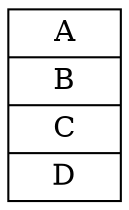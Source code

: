 // digraph example {
//     rankdir = LR;
//     node[shape = record]; //record形状
//     a[label = "{A|}"]; //每个'|'都是一列
//     b[label = "{B|}"];
//     c[label = "{C|}"];
//     d[label = "{D|NULL}"];
//     a -> b:w;
//     b -> c:w;
//     c -> d:w;
// }

// digraph example {
    // a[shape = record; label = "A | B | C | D"];
// }
digraph example {
    rankdir = LR;
    a[shape = record; label = "A | B | C | D"];
}